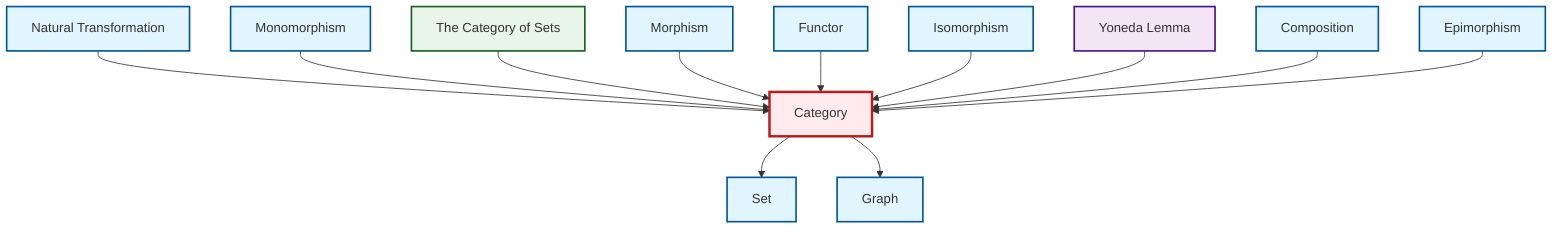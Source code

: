 graph TD
    classDef definition fill:#e1f5fe,stroke:#01579b,stroke-width:2px
    classDef theorem fill:#f3e5f5,stroke:#4a148c,stroke-width:2px
    classDef axiom fill:#fff3e0,stroke:#e65100,stroke-width:2px
    classDef example fill:#e8f5e9,stroke:#1b5e20,stroke-width:2px
    classDef current fill:#ffebee,stroke:#b71c1c,stroke-width:3px
    def-isomorphism["Isomorphism"]:::definition
    def-natural-transformation["Natural Transformation"]:::definition
    def-epimorphism["Epimorphism"]:::definition
    def-set["Set"]:::definition
    thm-yoneda["Yoneda Lemma"]:::theorem
    ex-set-category["The Category of Sets"]:::example
    def-composition["Composition"]:::definition
    def-graph["Graph"]:::definition
    def-monomorphism["Monomorphism"]:::definition
    def-functor["Functor"]:::definition
    def-category["Category"]:::definition
    def-morphism["Morphism"]:::definition
    def-category --> def-set
    def-natural-transformation --> def-category
    def-monomorphism --> def-category
    ex-set-category --> def-category
    def-morphism --> def-category
    def-functor --> def-category
    def-isomorphism --> def-category
    thm-yoneda --> def-category
    def-category --> def-graph
    def-composition --> def-category
    def-epimorphism --> def-category
    class def-category current